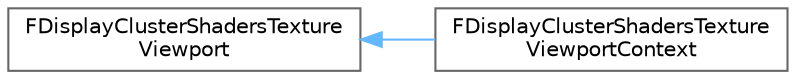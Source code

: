 digraph "Graphical Class Hierarchy"
{
 // INTERACTIVE_SVG=YES
 // LATEX_PDF_SIZE
  bgcolor="transparent";
  edge [fontname=Helvetica,fontsize=10,labelfontname=Helvetica,labelfontsize=10];
  node [fontname=Helvetica,fontsize=10,shape=box,height=0.2,width=0.4];
  rankdir="LR";
  Node0 [id="Node000000",label="FDisplayClusterShadersTexture\lViewport",height=0.2,width=0.4,color="grey40", fillcolor="white", style="filled",URL="$d6/d20/structFDisplayClusterShadersTextureViewport.html",tooltip=" "];
  Node0 -> Node1 [id="edge3724_Node000000_Node000001",dir="back",color="steelblue1",style="solid",tooltip=" "];
  Node1 [id="Node000001",label="FDisplayClusterShadersTexture\lViewportContext",height=0.2,width=0.4,color="grey40", fillcolor="white", style="filled",URL="$d8/d27/structFDisplayClusterShadersTextureViewportContext.html",tooltip="This container is used for IDisplayClusterShadersTextureUtils::ForEachContextByPredicate()"];
}
